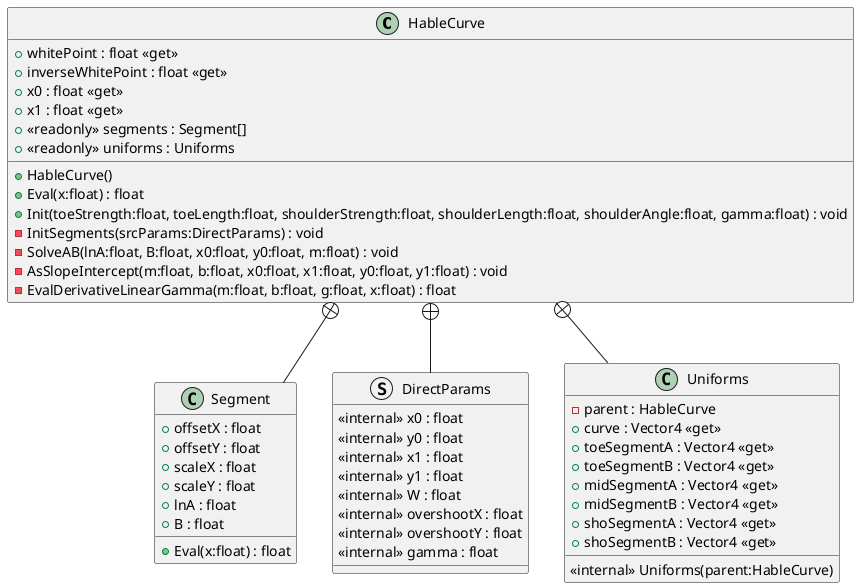@startuml
class HableCurve {
    + whitePoint : float <<get>>
    + inverseWhitePoint : float <<get>>
    + x0 : float <<get>>
    + x1 : float <<get>>
    + <<readonly>> segments : Segment[]
    + HableCurve()
    + Eval(x:float) : float
    + Init(toeStrength:float, toeLength:float, shoulderStrength:float, shoulderLength:float, shoulderAngle:float, gamma:float) : void
    - InitSegments(srcParams:DirectParams) : void
    - SolveAB(lnA:float, B:float, x0:float, y0:float, m:float) : void
    - AsSlopeIntercept(m:float, b:float, x0:float, x1:float, y0:float, y1:float) : void
    - EvalDerivativeLinearGamma(m:float, b:float, g:float, x:float) : float
    + <<readonly>> uniforms : Uniforms
}
class Segment {
    + offsetX : float
    + offsetY : float
    + scaleX : float
    + scaleY : float
    + lnA : float
    + B : float
    + Eval(x:float) : float
}
struct DirectParams {
    <<internal>> x0 : float
    <<internal>> y0 : float
    <<internal>> x1 : float
    <<internal>> y1 : float
    <<internal>> W : float
    <<internal>> overshootX : float
    <<internal>> overshootY : float
    <<internal>> gamma : float
}
class Uniforms {
    - parent : HableCurve
    <<internal>> Uniforms(parent:HableCurve)
    + curve : Vector4 <<get>>
    + toeSegmentA : Vector4 <<get>>
    + toeSegmentB : Vector4 <<get>>
    + midSegmentA : Vector4 <<get>>
    + midSegmentB : Vector4 <<get>>
    + shoSegmentA : Vector4 <<get>>
    + shoSegmentB : Vector4 <<get>>
}
HableCurve +-- Segment
HableCurve +-- DirectParams
HableCurve +-- Uniforms
@enduml
